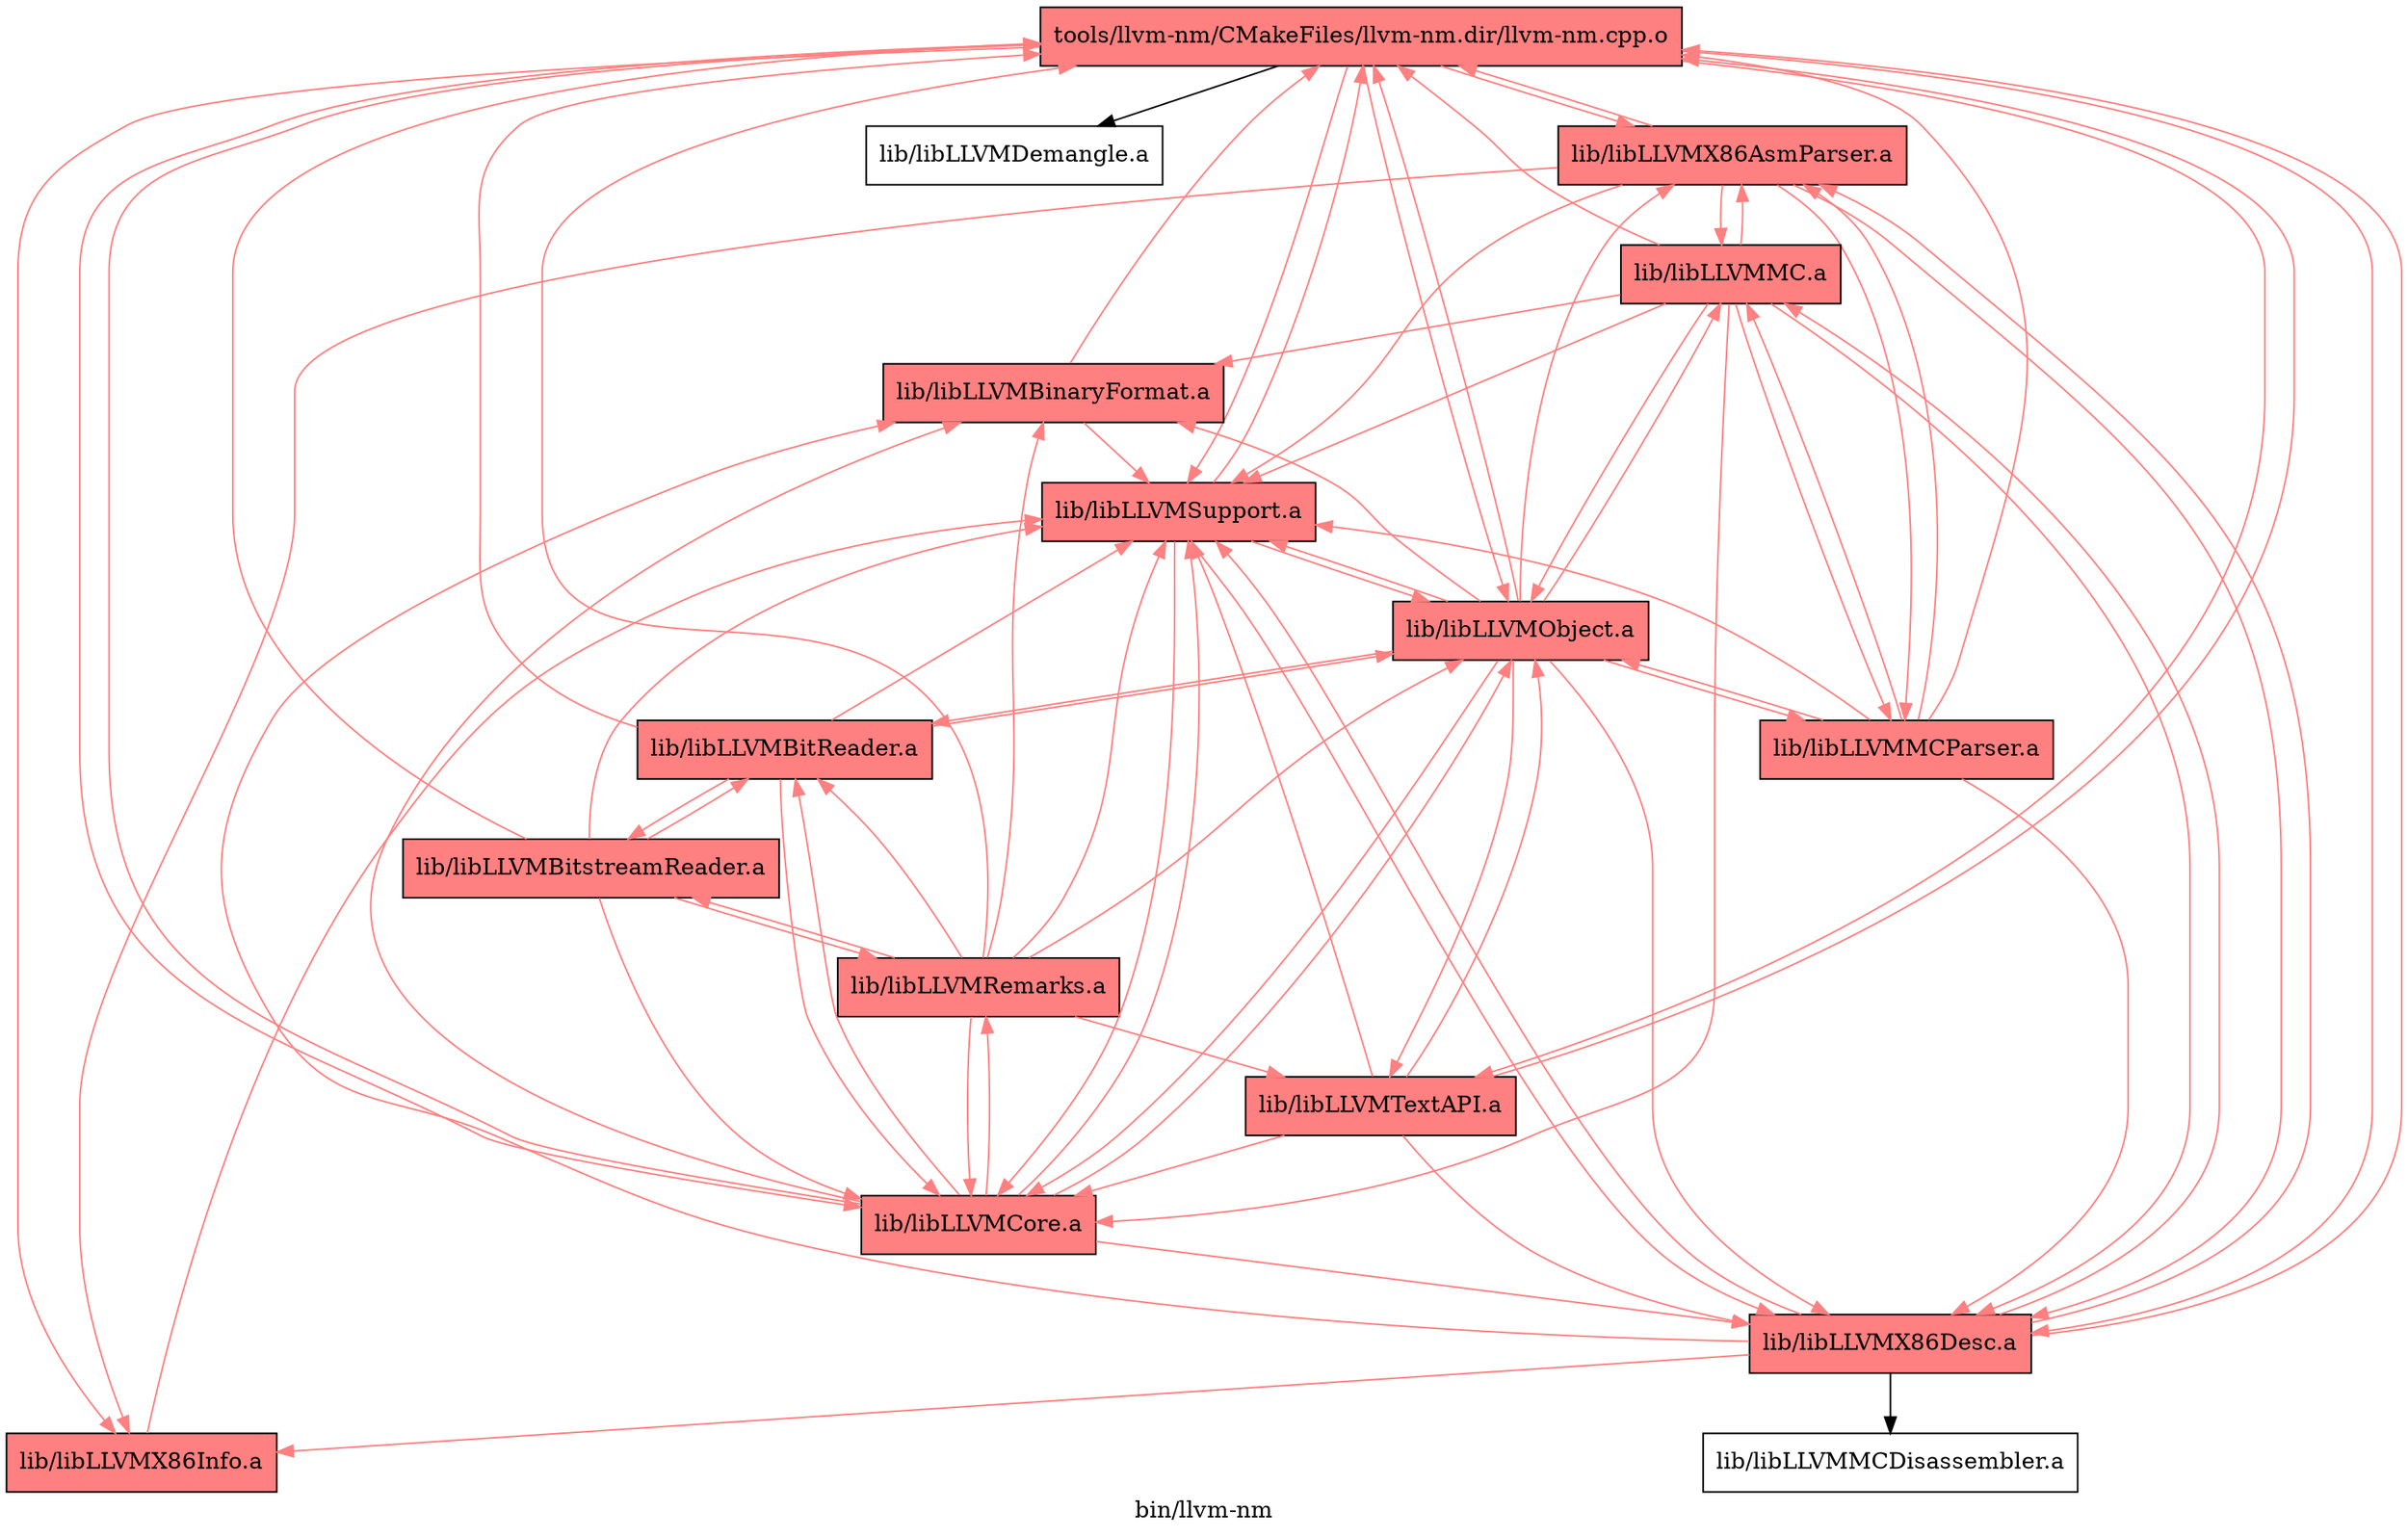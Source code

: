 digraph "bin/llvm-nm" {
	label="bin/llvm-nm";

	Node0x561c58dd80e8 [shape=record,shape=record,style=filled,fillcolor="1.000000 0.5 1",label="{tools/llvm-nm/CMakeFiles/llvm-nm.dir/llvm-nm.cpp.o}"];
	Node0x561c58dd80e8 -> Node0x561c58dd9218[color="1.000000 0.5 1"];
	Node0x561c58dd80e8 -> Node0x561c58dda168[color="1.000000 0.5 1"];
	Node0x561c58dd80e8 -> Node0x561c58dd9c18[color="1.000000 0.5 1"];
	Node0x561c58dd80e8 -> Node0x561c58dd7e18[color="1.000000 0.5 1"];
	Node0x561c58dd80e8 -> Node0x561c58dd8818[color="1.000000 0.5 1"];
	Node0x561c58dd80e8 -> Node0x561c58dd8d68;
	Node0x561c58dd80e8 -> Node0x561c58ddc148[color="1.000000 0.5 1"];
	Node0x561c58dd80e8 -> Node0x561c58ddba18[color="1.000000 0.5 1"];
	Node0x561c58dd9218 [shape=record,shape=record,style=filled,fillcolor="1.000000 0.5 1",label="{lib/libLLVMX86AsmParser.a}"];
	Node0x561c58dd9218 -> Node0x561c58dd80e8[color="1.000000 0.5 1"];
	Node0x561c58dd9218 -> Node0x561c58dda168[color="1.000000 0.5 1"];
	Node0x561c58dd9218 -> Node0x561c58dd9c18[color="1.000000 0.5 1"];
	Node0x561c58dd9218 -> Node0x561c58ddc148[color="1.000000 0.5 1"];
	Node0x561c58dd9218 -> Node0x561c58ddc418[color="1.000000 0.5 1"];
	Node0x561c58dd9218 -> Node0x561c58ddac08[color="1.000000 0.5 1"];
	Node0x561c58dda168 [shape=record,shape=record,style=filled,fillcolor="1.000000 0.5 1",label="{lib/libLLVMX86Desc.a}"];
	Node0x561c58dda168 -> Node0x561c58dd80e8[color="1.000000 0.5 1"];
	Node0x561c58dda168 -> Node0x561c58ddc148[color="1.000000 0.5 1"];
	Node0x561c58dda168 -> Node0x561c58ddac08[color="1.000000 0.5 1"];
	Node0x561c58dda168 -> Node0x561c58dd9c18[color="1.000000 0.5 1"];
	Node0x561c58dda168 -> Node0x561c58ddc968;
	Node0x561c58dda168 -> Node0x561c58dd9218[color="1.000000 0.5 1"];
	Node0x561c58dda168 -> Node0x561c58dd8408[color="1.000000 0.5 1"];
	Node0x561c58dd9c18 [shape=record,shape=record,style=filled,fillcolor="1.000000 0.5 1",label="{lib/libLLVMX86Info.a}"];
	Node0x561c58dd9c18 -> Node0x561c58ddc148[color="1.000000 0.5 1"];
	Node0x561c58dd7e18 [shape=record,shape=record,style=filled,fillcolor="1.000000 0.5 1",label="{lib/libLLVMCore.a}"];
	Node0x561c58dd7e18 -> Node0x561c58ddc148[color="1.000000 0.5 1"];
	Node0x561c58dd7e18 -> Node0x561c58dd80e8[color="1.000000 0.5 1"];
	Node0x561c58dd7e18 -> Node0x561c58dda168[color="1.000000 0.5 1"];
	Node0x561c58dd7e18 -> Node0x561c58dd8408[color="1.000000 0.5 1"];
	Node0x561c58dd7e18 -> Node0x561c58dda668[color="1.000000 0.5 1"];
	Node0x561c58dd7e18 -> Node0x561c58ddb568[color="1.000000 0.5 1"];
	Node0x561c58dd7e18 -> Node0x561c58dd8818[color="1.000000 0.5 1"];
	Node0x561c58dd8818 [shape=record,shape=record,style=filled,fillcolor="1.000000 0.5 1",label="{lib/libLLVMObject.a}"];
	Node0x561c58dd8818 -> Node0x561c58dd80e8[color="1.000000 0.5 1"];
	Node0x561c58dd8818 -> Node0x561c58ddc148[color="1.000000 0.5 1"];
	Node0x561c58dd8818 -> Node0x561c58dd8408[color="1.000000 0.5 1"];
	Node0x561c58dd8818 -> Node0x561c58ddac08[color="1.000000 0.5 1"];
	Node0x561c58dd8818 -> Node0x561c58dd7e18[color="1.000000 0.5 1"];
	Node0x561c58dd8818 -> Node0x561c58ddb568[color="1.000000 0.5 1"];
	Node0x561c58dd8818 -> Node0x561c58dda168[color="1.000000 0.5 1"];
	Node0x561c58dd8818 -> Node0x561c58dd9218[color="1.000000 0.5 1"];
	Node0x561c58dd8818 -> Node0x561c58ddc418[color="1.000000 0.5 1"];
	Node0x561c58dd8818 -> Node0x561c58ddba18[color="1.000000 0.5 1"];
	Node0x561c58dd8d68 [shape=record,shape=record,label="{lib/libLLVMDemangle.a}"];
	Node0x561c58ddc148 [shape=record,shape=record,style=filled,fillcolor="1.000000 0.5 1",label="{lib/libLLVMSupport.a}"];
	Node0x561c58ddc148 -> Node0x561c58dd80e8[color="1.000000 0.5 1"];
	Node0x561c58ddc148 -> Node0x561c58dd7e18[color="1.000000 0.5 1"];
	Node0x561c58ddc148 -> Node0x561c58dd8818[color="1.000000 0.5 1"];
	Node0x561c58ddc148 -> Node0x561c58dda168[color="1.000000 0.5 1"];
	Node0x561c58ddba18 [shape=record,shape=record,style=filled,fillcolor="1.000000 0.5 1",label="{lib/libLLVMTextAPI.a}"];
	Node0x561c58ddba18 -> Node0x561c58ddc148[color="1.000000 0.5 1"];
	Node0x561c58ddba18 -> Node0x561c58dd80e8[color="1.000000 0.5 1"];
	Node0x561c58ddba18 -> Node0x561c58dd8818[color="1.000000 0.5 1"];
	Node0x561c58ddba18 -> Node0x561c58dd7e18[color="1.000000 0.5 1"];
	Node0x561c58ddba18 -> Node0x561c58dda168[color="1.000000 0.5 1"];
	Node0x561c58ddc418 [shape=record,shape=record,style=filled,fillcolor="1.000000 0.5 1",label="{lib/libLLVMMCParser.a}"];
	Node0x561c58ddc418 -> Node0x561c58dd80e8[color="1.000000 0.5 1"];
	Node0x561c58ddc418 -> Node0x561c58dd9218[color="1.000000 0.5 1"];
	Node0x561c58ddc418 -> Node0x561c58dda168[color="1.000000 0.5 1"];
	Node0x561c58ddc418 -> Node0x561c58dd8818[color="1.000000 0.5 1"];
	Node0x561c58ddc418 -> Node0x561c58ddc148[color="1.000000 0.5 1"];
	Node0x561c58ddc418 -> Node0x561c58ddac08[color="1.000000 0.5 1"];
	Node0x561c58ddac08 [shape=record,shape=record,style=filled,fillcolor="1.000000 0.5 1",label="{lib/libLLVMMC.a}"];
	Node0x561c58ddac08 -> Node0x561c58dda168[color="1.000000 0.5 1"];
	Node0x561c58ddac08 -> Node0x561c58ddc148[color="1.000000 0.5 1"];
	Node0x561c58ddac08 -> Node0x561c58dd80e8[color="1.000000 0.5 1"];
	Node0x561c58ddac08 -> Node0x561c58ddc418[color="1.000000 0.5 1"];
	Node0x561c58ddac08 -> Node0x561c58dd9218[color="1.000000 0.5 1"];
	Node0x561c58ddac08 -> Node0x561c58dd7e18[color="1.000000 0.5 1"];
	Node0x561c58ddac08 -> Node0x561c58dd8818[color="1.000000 0.5 1"];
	Node0x561c58ddac08 -> Node0x561c58dd8408[color="1.000000 0.5 1"];
	Node0x561c58ddc968 [shape=record,shape=record,label="{lib/libLLVMMCDisassembler.a}"];
	Node0x561c58dd8408 [shape=record,shape=record,style=filled,fillcolor="1.000000 0.5 1",label="{lib/libLLVMBinaryFormat.a}"];
	Node0x561c58dd8408 -> Node0x561c58ddc148[color="1.000000 0.5 1"];
	Node0x561c58dd8408 -> Node0x561c58dd80e8[color="1.000000 0.5 1"];
	Node0x561c58dda668 [shape=record,shape=record,style=filled,fillcolor="1.000000 0.5 1",label="{lib/libLLVMRemarks.a}"];
	Node0x561c58dda668 -> Node0x561c58dd80e8[color="1.000000 0.5 1"];
	Node0x561c58dda668 -> Node0x561c58ddc148[color="1.000000 0.5 1"];
	Node0x561c58dda668 -> Node0x561c58dd7e18[color="1.000000 0.5 1"];
	Node0x561c58dda668 -> Node0x561c58ddb568[color="1.000000 0.5 1"];
	Node0x561c58dda668 -> Node0x561c58dd8408[color="1.000000 0.5 1"];
	Node0x561c58dda668 -> Node0x561c58dd8818[color="1.000000 0.5 1"];
	Node0x561c58dda668 -> Node0x561c58dd5ac8[color="1.000000 0.5 1"];
	Node0x561c58dda668 -> Node0x561c58ddba18[color="1.000000 0.5 1"];
	Node0x561c58ddb568 [shape=record,shape=record,style=filled,fillcolor="1.000000 0.5 1",label="{lib/libLLVMBitReader.a}"];
	Node0x561c58ddb568 -> Node0x561c58dd80e8[color="1.000000 0.5 1"];
	Node0x561c58ddb568 -> Node0x561c58dd7e18[color="1.000000 0.5 1"];
	Node0x561c58ddb568 -> Node0x561c58dd8818[color="1.000000 0.5 1"];
	Node0x561c58ddb568 -> Node0x561c58ddc148[color="1.000000 0.5 1"];
	Node0x561c58ddb568 -> Node0x561c58dd5ac8[color="1.000000 0.5 1"];
	Node0x561c58dd5ac8 [shape=record,shape=record,style=filled,fillcolor="1.000000 0.5 1",label="{lib/libLLVMBitstreamReader.a}"];
	Node0x561c58dd5ac8 -> Node0x561c58dd80e8[color="1.000000 0.5 1"];
	Node0x561c58dd5ac8 -> Node0x561c58dd7e18[color="1.000000 0.5 1"];
	Node0x561c58dd5ac8 -> Node0x561c58ddc148[color="1.000000 0.5 1"];
	Node0x561c58dd5ac8 -> Node0x561c58ddb568[color="1.000000 0.5 1"];
	Node0x561c58dd5ac8 -> Node0x561c58dda668[color="1.000000 0.5 1"];
}
